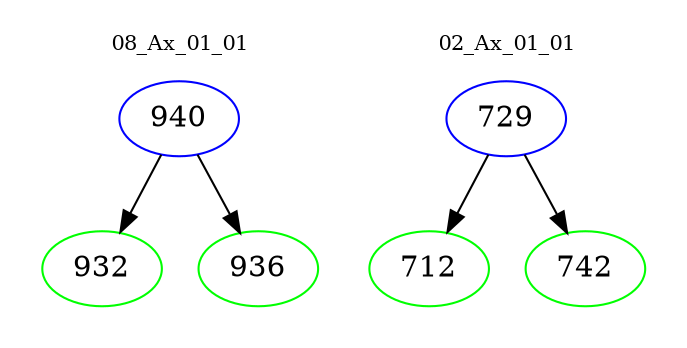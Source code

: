 digraph{
subgraph cluster_0 {
color = white
label = "08_Ax_01_01";
fontsize=10;
T0_940 [label="940", color="blue"]
T0_940 -> T0_932 [color="black"]
T0_932 [label="932", color="green"]
T0_940 -> T0_936 [color="black"]
T0_936 [label="936", color="green"]
}
subgraph cluster_1 {
color = white
label = "02_Ax_01_01";
fontsize=10;
T1_729 [label="729", color="blue"]
T1_729 -> T1_712 [color="black"]
T1_712 [label="712", color="green"]
T1_729 -> T1_742 [color="black"]
T1_742 [label="742", color="green"]
}
}
